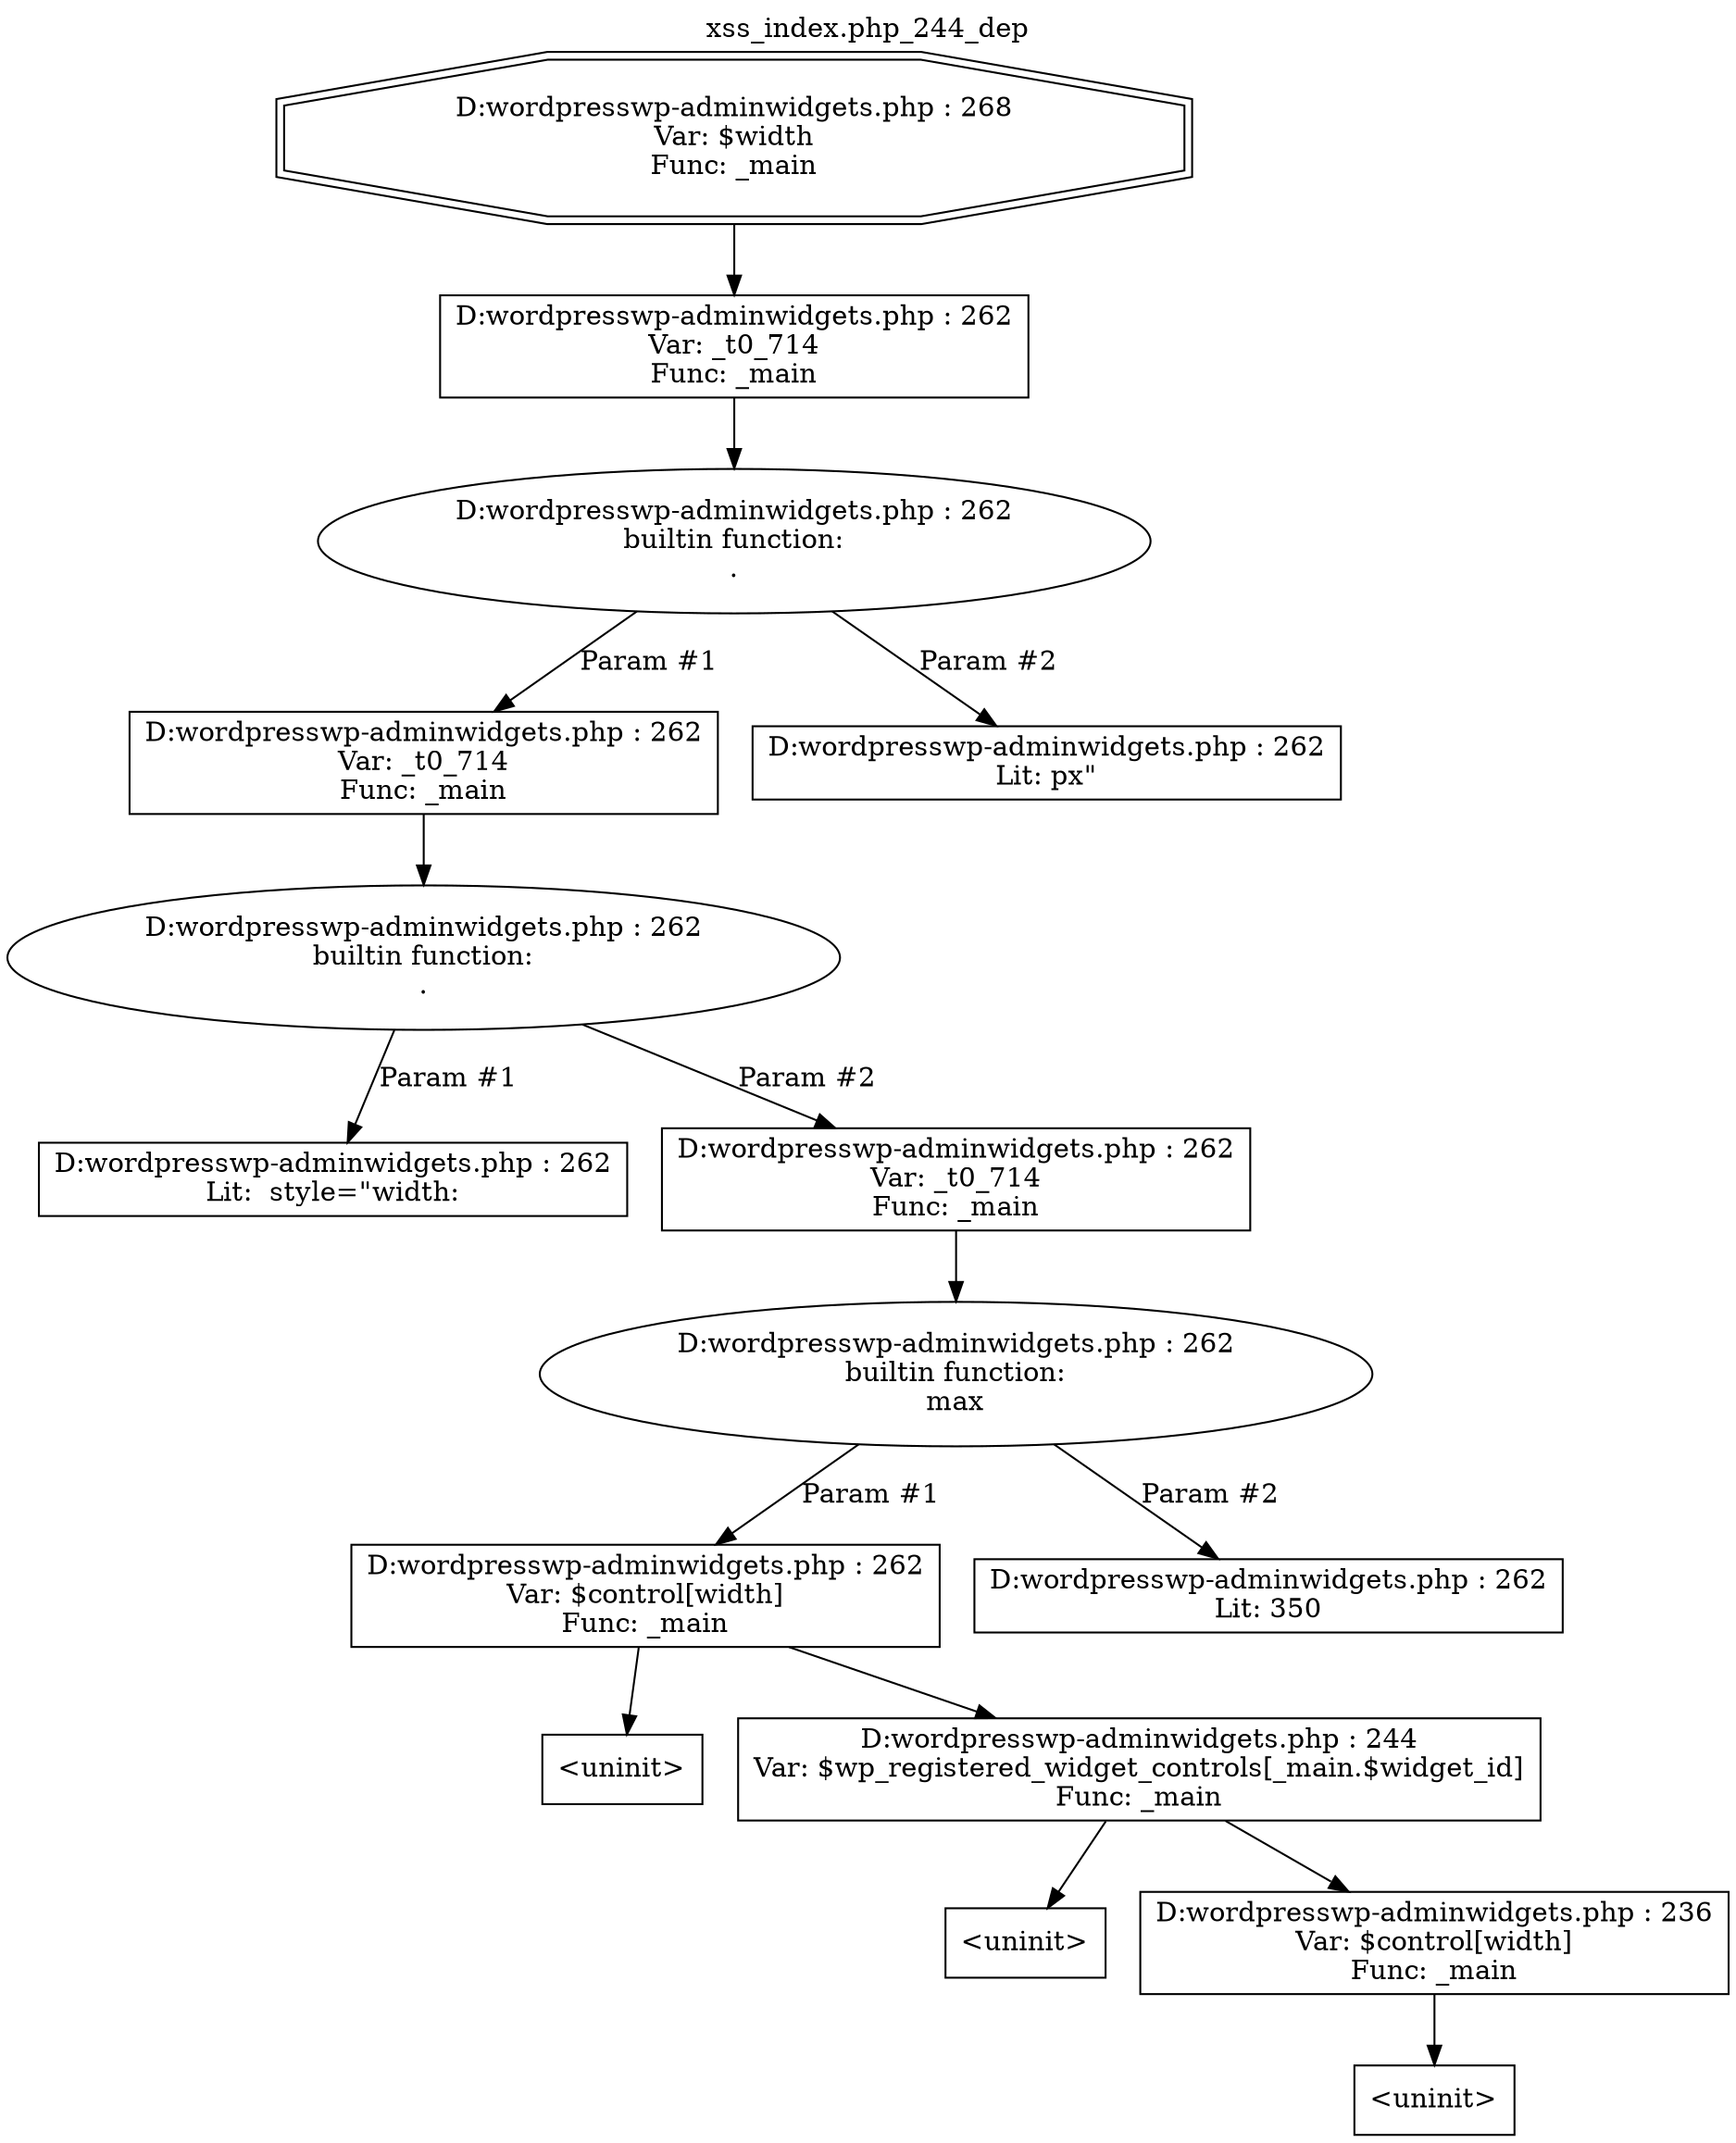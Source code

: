 digraph cfg {
  label="xss_index.php_244_dep";
  labelloc=t;
  n1 [shape=doubleoctagon, label="D:\wordpress\wp-admin\widgets.php : 268\nVar: $width\nFunc: _main\n"];
  n2 [shape=box, label="D:\wordpress\wp-admin\widgets.php : 262\nVar: _t0_714\nFunc: _main\n"];
  n3 [shape=ellipse, label="D:\wordpress\wp-admin\widgets.php : 262\nbuiltin function:\n.\n"];
  n4 [shape=box, label="D:\wordpress\wp-admin\widgets.php : 262\nVar: _t0_714\nFunc: _main\n"];
  n5 [shape=ellipse, label="D:\wordpress\wp-admin\widgets.php : 262\nbuiltin function:\n.\n"];
  n6 [shape=box, label="D:\wordpress\wp-admin\widgets.php : 262\nLit:  style=\"width:\n"];
  n7 [shape=box, label="D:\wordpress\wp-admin\widgets.php : 262\nVar: _t0_714\nFunc: _main\n"];
  n8 [shape=ellipse, label="D:\wordpress\wp-admin\widgets.php : 262\nbuiltin function:\nmax\n"];
  n9 [shape=box, label="D:\wordpress\wp-admin\widgets.php : 262\nVar: $control[width]\nFunc: _main\n"];
  n10 [shape=box, label="<uninit>"];
  n11 [shape=box, label="D:\wordpress\wp-admin\widgets.php : 244\nVar: $wp_registered_widget_controls[_main.$widget_id]\nFunc: _main\n"];
  n12 [shape=box, label="<uninit>"];
  n13 [shape=box, label="D:\wordpress\wp-admin\widgets.php : 236\nVar: $control[width]\nFunc: _main\n"];
  n14 [shape=box, label="<uninit>"];
  n15 [shape=box, label="D:\wordpress\wp-admin\widgets.php : 262\nLit: 350\n"];
  n16 [shape=box, label="D:\wordpress\wp-admin\widgets.php : 262\nLit: px\"\n"];
  n2 -> n3;
  n4 -> n5;
  n5 -> n6[label="Param #1"];
  n5 -> n7[label="Param #2"];
  n7 -> n8;
  n9 -> n10;
  n9 -> n11;
  n11 -> n12;
  n11 -> n13;
  n13 -> n14;
  n8 -> n9[label="Param #1"];
  n8 -> n15[label="Param #2"];
  n3 -> n4[label="Param #1"];
  n3 -> n16[label="Param #2"];
  n1 -> n2;
}
